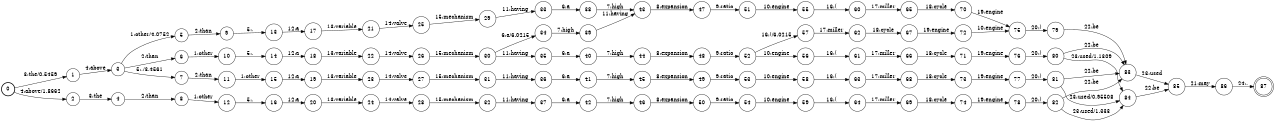 digraph FST {
rankdir = LR;
size = "8.5,11";
label = "";
center = 1;
orientation = Portrait;
ranksep = "0.4";
nodesep = "0.25";
0 [label = "0", shape = circle, style = bold, fontsize = 14]
	0 -> 1 [label = "3:the/0.5459", fontsize = 14];
	0 -> 2 [label = "4:above/1.8662", fontsize = 14];
1 [label = "1", shape = circle, style = solid, fontsize = 14]
	1 -> 3 [label = "4:above", fontsize = 14];
2 [label = "2", shape = circle, style = solid, fontsize = 14]
	2 -> 4 [label = "3:the", fontsize = 14];
3 [label = "3", shape = circle, style = solid, fontsize = 14]
	3 -> 5 [label = "1:other/4.0752", fontsize = 14];
	3 -> 6 [label = "2:than", fontsize = 14];
	3 -> 7 [label = "5:,/3.4561", fontsize = 14];
4 [label = "4", shape = circle, style = solid, fontsize = 14]
	4 -> 8 [label = "2:than", fontsize = 14];
5 [label = "5", shape = circle, style = solid, fontsize = 14]
	5 -> 9 [label = "2:than", fontsize = 14];
6 [label = "6", shape = circle, style = solid, fontsize = 14]
	6 -> 10 [label = "1:other", fontsize = 14];
7 [label = "7", shape = circle, style = solid, fontsize = 14]
	7 -> 11 [label = "2:than", fontsize = 14];
8 [label = "8", shape = circle, style = solid, fontsize = 14]
	8 -> 12 [label = "1:other", fontsize = 14];
9 [label = "9", shape = circle, style = solid, fontsize = 14]
	9 -> 13 [label = "5:,", fontsize = 14];
10 [label = "10", shape = circle, style = solid, fontsize = 14]
	10 -> 14 [label = "5:,", fontsize = 14];
11 [label = "11", shape = circle, style = solid, fontsize = 14]
	11 -> 15 [label = "1:other", fontsize = 14];
12 [label = "12", shape = circle, style = solid, fontsize = 14]
	12 -> 16 [label = "5:,", fontsize = 14];
13 [label = "13", shape = circle, style = solid, fontsize = 14]
	13 -> 17 [label = "12:a", fontsize = 14];
14 [label = "14", shape = circle, style = solid, fontsize = 14]
	14 -> 18 [label = "12:a", fontsize = 14];
15 [label = "15", shape = circle, style = solid, fontsize = 14]
	15 -> 19 [label = "12:a", fontsize = 14];
16 [label = "16", shape = circle, style = solid, fontsize = 14]
	16 -> 20 [label = "12:a", fontsize = 14];
17 [label = "17", shape = circle, style = solid, fontsize = 14]
	17 -> 21 [label = "13:variable", fontsize = 14];
18 [label = "18", shape = circle, style = solid, fontsize = 14]
	18 -> 22 [label = "13:variable", fontsize = 14];
19 [label = "19", shape = circle, style = solid, fontsize = 14]
	19 -> 23 [label = "13:variable", fontsize = 14];
20 [label = "20", shape = circle, style = solid, fontsize = 14]
	20 -> 24 [label = "13:variable", fontsize = 14];
21 [label = "21", shape = circle, style = solid, fontsize = 14]
	21 -> 25 [label = "14:valve", fontsize = 14];
22 [label = "22", shape = circle, style = solid, fontsize = 14]
	22 -> 26 [label = "14:valve", fontsize = 14];
23 [label = "23", shape = circle, style = solid, fontsize = 14]
	23 -> 27 [label = "14:valve", fontsize = 14];
24 [label = "24", shape = circle, style = solid, fontsize = 14]
	24 -> 28 [label = "14:valve", fontsize = 14];
25 [label = "25", shape = circle, style = solid, fontsize = 14]
	25 -> 29 [label = "15:mechanism", fontsize = 14];
26 [label = "26", shape = circle, style = solid, fontsize = 14]
	26 -> 30 [label = "15:mechanism", fontsize = 14];
27 [label = "27", shape = circle, style = solid, fontsize = 14]
	27 -> 31 [label = "15:mechanism", fontsize = 14];
28 [label = "28", shape = circle, style = solid, fontsize = 14]
	28 -> 32 [label = "15:mechanism", fontsize = 14];
29 [label = "29", shape = circle, style = solid, fontsize = 14]
	29 -> 33 [label = "11:having", fontsize = 14];
30 [label = "30", shape = circle, style = solid, fontsize = 14]
	30 -> 35 [label = "11:having", fontsize = 14];
	30 -> 34 [label = "6:a/6.0215", fontsize = 14];
31 [label = "31", shape = circle, style = solid, fontsize = 14]
	31 -> 36 [label = "11:having", fontsize = 14];
32 [label = "32", shape = circle, style = solid, fontsize = 14]
	32 -> 37 [label = "11:having", fontsize = 14];
33 [label = "33", shape = circle, style = solid, fontsize = 14]
	33 -> 38 [label = "6:a", fontsize = 14];
34 [label = "34", shape = circle, style = solid, fontsize = 14]
	34 -> 39 [label = "7:high", fontsize = 14];
35 [label = "35", shape = circle, style = solid, fontsize = 14]
	35 -> 40 [label = "6:a", fontsize = 14];
36 [label = "36", shape = circle, style = solid, fontsize = 14]
	36 -> 41 [label = "6:a", fontsize = 14];
37 [label = "37", shape = circle, style = solid, fontsize = 14]
	37 -> 42 [label = "6:a", fontsize = 14];
38 [label = "38", shape = circle, style = solid, fontsize = 14]
	38 -> 43 [label = "7:high", fontsize = 14];
39 [label = "39", shape = circle, style = solid, fontsize = 14]
	39 -> 43 [label = "11:having", fontsize = 14];
40 [label = "40", shape = circle, style = solid, fontsize = 14]
	40 -> 44 [label = "7:high", fontsize = 14];
41 [label = "41", shape = circle, style = solid, fontsize = 14]
	41 -> 45 [label = "7:high", fontsize = 14];
42 [label = "42", shape = circle, style = solid, fontsize = 14]
	42 -> 46 [label = "7:high", fontsize = 14];
43 [label = "43", shape = circle, style = solid, fontsize = 14]
	43 -> 47 [label = "8:expansion", fontsize = 14];
44 [label = "44", shape = circle, style = solid, fontsize = 14]
	44 -> 48 [label = "8:expansion", fontsize = 14];
45 [label = "45", shape = circle, style = solid, fontsize = 14]
	45 -> 49 [label = "8:expansion", fontsize = 14];
46 [label = "46", shape = circle, style = solid, fontsize = 14]
	46 -> 50 [label = "8:expansion", fontsize = 14];
47 [label = "47", shape = circle, style = solid, fontsize = 14]
	47 -> 51 [label = "9:ratio", fontsize = 14];
48 [label = "48", shape = circle, style = solid, fontsize = 14]
	48 -> 52 [label = "9:ratio", fontsize = 14];
49 [label = "49", shape = circle, style = solid, fontsize = 14]
	49 -> 53 [label = "9:ratio", fontsize = 14];
50 [label = "50", shape = circle, style = solid, fontsize = 14]
	50 -> 54 [label = "9:ratio", fontsize = 14];
51 [label = "51", shape = circle, style = solid, fontsize = 14]
	51 -> 55 [label = "10:engine", fontsize = 14];
52 [label = "52", shape = circle, style = solid, fontsize = 14]
	52 -> 56 [label = "10:engine", fontsize = 14];
	52 -> 57 [label = "16:(/6.0215", fontsize = 14];
53 [label = "53", shape = circle, style = solid, fontsize = 14]
	53 -> 58 [label = "10:engine", fontsize = 14];
54 [label = "54", shape = circle, style = solid, fontsize = 14]
	54 -> 59 [label = "10:engine", fontsize = 14];
55 [label = "55", shape = circle, style = solid, fontsize = 14]
	55 -> 60 [label = "16:(", fontsize = 14];
56 [label = "56", shape = circle, style = solid, fontsize = 14]
	56 -> 61 [label = "16:(", fontsize = 14];
57 [label = "57", shape = circle, style = solid, fontsize = 14]
	57 -> 62 [label = "17:miller", fontsize = 14];
58 [label = "58", shape = circle, style = solid, fontsize = 14]
	58 -> 63 [label = "16:(", fontsize = 14];
59 [label = "59", shape = circle, style = solid, fontsize = 14]
	59 -> 64 [label = "16:(", fontsize = 14];
60 [label = "60", shape = circle, style = solid, fontsize = 14]
	60 -> 65 [label = "17:miller", fontsize = 14];
61 [label = "61", shape = circle, style = solid, fontsize = 14]
	61 -> 66 [label = "17:miller", fontsize = 14];
62 [label = "62", shape = circle, style = solid, fontsize = 14]
	62 -> 67 [label = "18:cycle", fontsize = 14];
63 [label = "63", shape = circle, style = solid, fontsize = 14]
	63 -> 68 [label = "17:miller", fontsize = 14];
64 [label = "64", shape = circle, style = solid, fontsize = 14]
	64 -> 69 [label = "17:miller", fontsize = 14];
65 [label = "65", shape = circle, style = solid, fontsize = 14]
	65 -> 70 [label = "18:cycle", fontsize = 14];
66 [label = "66", shape = circle, style = solid, fontsize = 14]
	66 -> 71 [label = "18:cycle", fontsize = 14];
67 [label = "67", shape = circle, style = solid, fontsize = 14]
	67 -> 72 [label = "19:engine", fontsize = 14];
68 [label = "68", shape = circle, style = solid, fontsize = 14]
	68 -> 73 [label = "18:cycle", fontsize = 14];
69 [label = "69", shape = circle, style = solid, fontsize = 14]
	69 -> 74 [label = "18:cycle", fontsize = 14];
70 [label = "70", shape = circle, style = solid, fontsize = 14]
	70 -> 75 [label = "19:engine", fontsize = 14];
71 [label = "71", shape = circle, style = solid, fontsize = 14]
	71 -> 76 [label = "19:engine", fontsize = 14];
72 [label = "72", shape = circle, style = solid, fontsize = 14]
	72 -> 75 [label = "10:engine", fontsize = 14];
73 [label = "73", shape = circle, style = solid, fontsize = 14]
	73 -> 77 [label = "19:engine", fontsize = 14];
74 [label = "74", shape = circle, style = solid, fontsize = 14]
	74 -> 78 [label = "19:engine", fontsize = 14];
75 [label = "75", shape = circle, style = solid, fontsize = 14]
	75 -> 79 [label = "20:)", fontsize = 14];
76 [label = "76", shape = circle, style = solid, fontsize = 14]
	76 -> 80 [label = "20:)", fontsize = 14];
77 [label = "77", shape = circle, style = solid, fontsize = 14]
	77 -> 81 [label = "20:)", fontsize = 14];
78 [label = "78", shape = circle, style = solid, fontsize = 14]
	78 -> 82 [label = "20:)", fontsize = 14];
79 [label = "79", shape = circle, style = solid, fontsize = 14]
	79 -> 83 [label = "22:be", fontsize = 14];
80 [label = "80", shape = circle, style = solid, fontsize = 14]
	80 -> 83 [label = "22:be", fontsize = 14];
	80 -> 84 [label = "23:used/1.1309", fontsize = 14];
81 [label = "81", shape = circle, style = solid, fontsize = 14]
	81 -> 83 [label = "22:be", fontsize = 14];
	81 -> 84 [label = "23:used/0.95508", fontsize = 14];
82 [label = "82", shape = circle, style = solid, fontsize = 14]
	82 -> 83 [label = "22:be", fontsize = 14];
	82 -> 84 [label = "23:used/1.333", fontsize = 14];
83 [label = "83", shape = circle, style = solid, fontsize = 14]
	83 -> 85 [label = "23:used", fontsize = 14];
84 [label = "84", shape = circle, style = solid, fontsize = 14]
	84 -> 85 [label = "22:be", fontsize = 14];
85 [label = "85", shape = circle, style = solid, fontsize = 14]
	85 -> 86 [label = "21:may", fontsize = 14];
86 [label = "86", shape = circle, style = solid, fontsize = 14]
	86 -> 87 [label = "24:.", fontsize = 14];
87 [label = "87", shape = doublecircle, style = solid, fontsize = 14]
}
